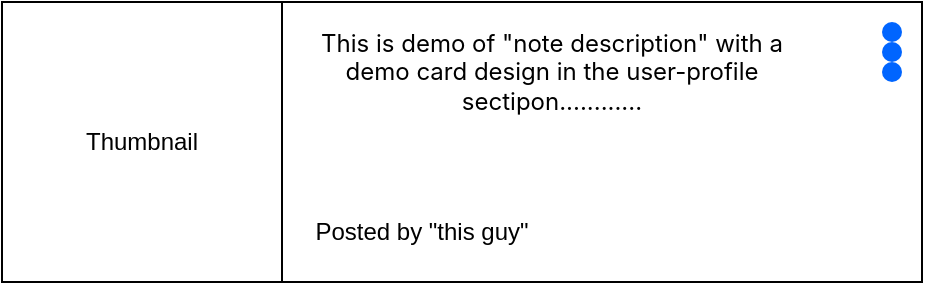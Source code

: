 <mxfile>
    <diagram id="xE2wWHJzQ8_yCaqnqwvs" name="Page-1">
        <mxGraphModel dx="580" dy="388" grid="1" gridSize="10" guides="1" tooltips="1" connect="1" arrows="1" fold="1" page="1" pageScale="1" pageWidth="850" pageHeight="1100" math="0" shadow="0">
            <root>
                <mxCell id="0"/>
                <mxCell id="1" parent="0"/>
                <mxCell id="2" value="" style="rounded=0;whiteSpace=wrap;html=1;" vertex="1" parent="1">
                    <mxGeometry x="200" y="270" width="460" height="140" as="geometry"/>
                </mxCell>
                <mxCell id="3" value="Thumbnail" style="whiteSpace=wrap;html=1;aspect=fixed;" vertex="1" parent="1">
                    <mxGeometry x="200" y="270" width="140" height="140" as="geometry"/>
                </mxCell>
                <mxCell id="4" value="&lt;p style=&quot;box-sizing: border-box; font-family: Inter, &amp;quot;Hind Siliguri&amp;quot;, sans-serif; margin: 0px; padding: 0px;&quot;&gt;This is demo of &quot;note description&quot; with a demo card design in the user-profile sectipon............&lt;/p&gt;" style="text;html=1;strokeColor=none;fillColor=none;align=center;verticalAlign=middle;whiteSpace=wrap;rounded=0;" vertex="1" parent="1">
                    <mxGeometry x="350" y="270" width="250" height="70" as="geometry"/>
                </mxCell>
                <mxCell id="5" value="Posted by &quot;this guy&quot;" style="text;html=1;strokeColor=none;fillColor=none;align=center;verticalAlign=middle;whiteSpace=wrap;rounded=0;" vertex="1" parent="1">
                    <mxGeometry x="350" y="370" width="120" height="30" as="geometry"/>
                </mxCell>
                <mxCell id="6" value="" style="shape=ellipse;fillColor=#0065FF;strokeColor=none;html=1;sketch=0;" vertex="1" parent="1">
                    <mxGeometry x="640" y="280" width="10" height="10" as="geometry"/>
                </mxCell>
                <mxCell id="8" value="" style="shape=ellipse;fillColor=#0065FF;strokeColor=none;html=1;sketch=0;" vertex="1" parent="1">
                    <mxGeometry x="640" y="300" width="10" height="10" as="geometry"/>
                </mxCell>
                <mxCell id="9" value="" style="shape=ellipse;fillColor=#0065FF;strokeColor=none;html=1;sketch=0;" vertex="1" parent="1">
                    <mxGeometry x="640" y="290" width="10" height="10" as="geometry"/>
                </mxCell>
            </root>
        </mxGraphModel>
    </diagram>
</mxfile>